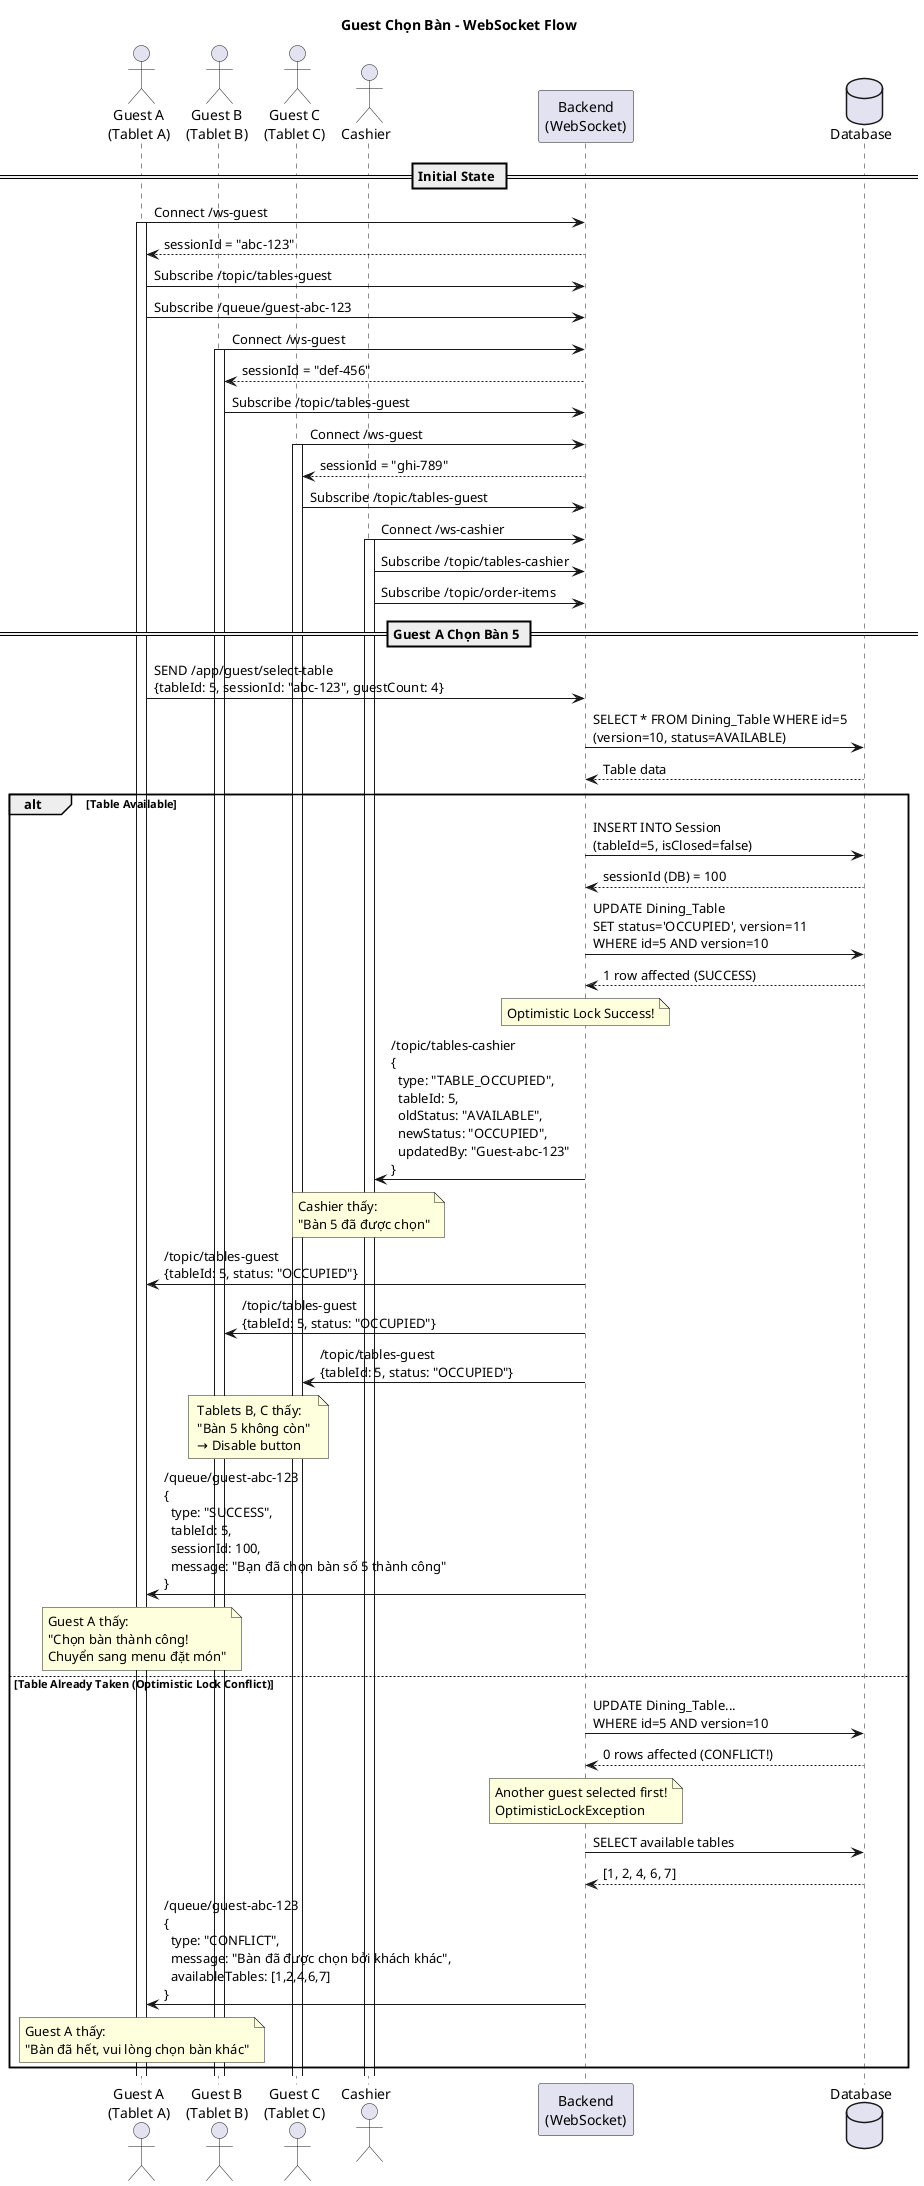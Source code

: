 @startuml GuestSelectTable
title Guest Chọn Bàn - WebSocket Flow

actor "Guest A\n(Tablet A)" as GuestA
actor "Guest B\n(Tablet B)" as GuestB
actor "Guest C\n(Tablet C)" as GuestC
actor "Cashier" as Cashier
participant "Backend\n(WebSocket)" as Backend
database "Database" as DB

== Initial State ==
GuestA -> Backend: Connect /ws-guest
activate GuestA
Backend --> GuestA: sessionId = "abc-123"
GuestA -> Backend: Subscribe /topic/tables-guest
GuestA -> Backend: Subscribe /queue/guest-abc-123

GuestB -> Backend: Connect /ws-guest
activate GuestB
Backend --> GuestB: sessionId = "def-456"
GuestB -> Backend: Subscribe /topic/tables-guest

GuestC -> Backend: Connect /ws-guest
activate GuestC
Backend --> GuestC: sessionId = "ghi-789"
GuestC -> Backend: Subscribe /topic/tables-guest

Cashier -> Backend: Connect /ws-cashier
activate Cashier
Cashier -> Backend: Subscribe /topic/tables-cashier
Cashier -> Backend: Subscribe /topic/order-items

== Guest A Chọn Bàn 5 ==
GuestA -> Backend: SEND /app/guest/select-table\n{tableId: 5, sessionId: "abc-123", guestCount: 4}

Backend -> DB: SELECT * FROM Dining_Table WHERE id=5\n(version=10, status=AVAILABLE)
DB --> Backend: Table data

alt Table Available
    Backend -> DB: INSERT INTO Session\n(tableId=5, isClosed=false)
    DB --> Backend: sessionId (DB) = 100
    
    Backend -> DB: UPDATE Dining_Table\nSET status='OCCUPIED', version=11\nWHERE id=5 AND version=10
    DB --> Backend: 1 row affected (SUCCESS)
    
    note over Backend: Optimistic Lock Success!
    
    ' Broadcast to Cashier
    Backend -> Cashier: /topic/tables-cashier\n{\n  type: "TABLE_OCCUPIED",\n  tableId: 5,\n  oldStatus: "AVAILABLE",\n  newStatus: "OCCUPIED",\n  updatedBy: "Guest-abc-123"\n}
    note over Cashier: Cashier thấy:\n"Bàn 5 đã được chọn"
    
    ' Broadcast to ALL Tablets
    Backend -> GuestA: /topic/tables-guest\n{tableId: 5, status: "OCCUPIED"}
    Backend -> GuestB: /topic/tables-guest\n{tableId: 5, status: "OCCUPIED"}
    Backend -> GuestC: /topic/tables-guest\n{tableId: 5, status: "OCCUPIED"}
    note over GuestB, GuestC: Tablets B, C thấy:\n"Bàn 5 không còn"\n→ Disable button
    
    ' Confirm to Guest A
    Backend -> GuestA: /queue/guest-abc-123\n{\n  type: "SUCCESS",\n  tableId: 5,\n  sessionId: 100,\n  message: "Bạn đã chọn bàn số 5 thành công"\n}
    note over GuestA: Guest A thấy:\n"Chọn bàn thành công!\nChuyển sang menu đặt món"
    
else Table Already Taken (Optimistic Lock Conflict)
    Backend -> DB: UPDATE Dining_Table...\nWHERE id=5 AND version=10
    DB --> Backend: 0 rows affected (CONFLICT!)
    
    note over Backend: Another guest selected first!\nOptimisticLockException
    
    Backend -> DB: SELECT available tables
    DB --> Backend: [1, 2, 4, 6, 7]
    
    Backend -> GuestA: /queue/guest-abc-123\n{\n  type: "CONFLICT",\n  message: "Bàn đã được chọn bởi khách khác",\n  availableTables: [1,2,4,6,7]\n}
    note over GuestA: Guest A thấy:\n"Bàn đã hết, vui lòng chọn bàn khác"
end

@enduml